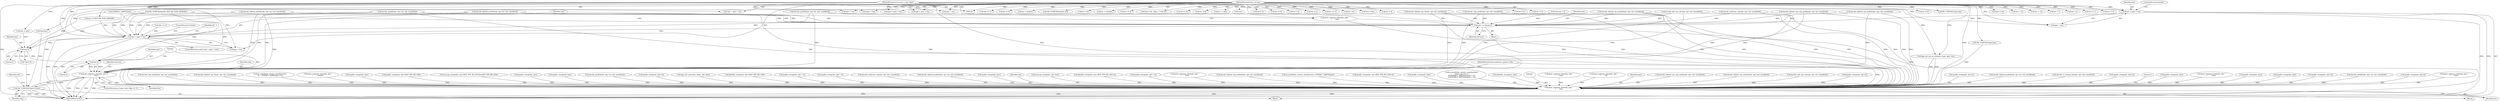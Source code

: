 digraph "0_tcpdump_13d52e9c0e7caf7e6325b0051bc90a49968be67f@integer" {
"1002119" [label="(Call,tptr = pptr + len)"];
"1000128" [label="(MethodParameterIn,const u_char *pptr)"];
"1000129" [label="(MethodParameterIn,u_int len)"];
"1002130" [label="(Call,tptr += advance)"];
"1001691" [label="(Call,tptr < pptr + len)"];
"1002091" [label="(Call,tptr-3)"];
"1002111" [label="(Call,tptr-3)"];
"1002109" [label="(Call,print_unknown_data(ndo, tptr-3, \"\n\t    \", tlen))"];
"1002089" [label="(Call,ND_TCHECK2(*(tptr-3),tlen))"];
"1002909" [label="(Call,print_unknown_data(ndo, pptr, \"\n\t    \", len))"];
"1001786" [label="(Call,decode_labeled_vpn_prefix4(ndo, tptr, buf, sizeof(buf)))"];
"1000573" [label="(Call,len % 4)"];
"1001623" [label="(Call,tptr = pptr + len)"];
"1002890" [label="(Call,print_unknown_data(ndo, pptr, \"\n\t    \", len))"];
"1000471" [label="(Call,len % 4)"];
"1001898" [label="(Call,decode_labeled_vpn_prefix6(ndo, tptr, buf, sizeof(buf)))"];
"1002058" [label="(Call,decode_multicast_vpn(ndo, tptr, buf, sizeof(buf)))"];
"1000145" [label="(Call,tlen=len)"];
"1001696" [label="(Block,)"];
"1000338" [label="(Call,len != 4)"];
"1000206" [label="(Call,tptr < pptr + len)"];
"1001858" [label="(Call,decode_labeled_prefix6(ndo, tptr, len, buf, sizeof(buf)))"];
"1001690" [label="(ControlStructure,while (tptr < pptr + len))"];
"1002026" [label="(Call,decode_mdt_vpn_nlri(ndo, tptr, buf, sizeof(buf)))"];
"1001625" [label="(Call,pptr + len)"];
"1002115" [label="(Identifier,tlen)"];
"1002298" [label="(Call,ipaddr_string(ndo, tptr+2))"];
"1002136" [label="(Call,len % 8)"];
"1002114" [label="(Literal,\"\n\t    \")"];
"1001430" [label="(Call,decode_labeled_prefix6(ndo, tptr, len, buf, sizeof(buf)))"];
"1002874" [label="(Call,ND_TCHECK2(*pptr,len))"];
"1002905" [label="(Call,ND_TCHECK2(*pptr,len))"];
"1000208" [label="(Call,pptr + len)"];
"1002126" [label="(Call,advance < 0)"];
"1002562" [label="(Call,tlen = len)"];
"1002117" [label="(Identifier,advance)"];
"1002111" [label="(Call,tptr-3)"];
"1002094" [label="(Identifier,tlen)"];
"1001294" [label="(Call,decode_rt_routing_info(ndo, tptr, buf, sizeof(buf)))"];
"1002861" [label="(Call,len > 12)"];
"1002869" [label="(Call,len -= 12)"];
"1002089" [label="(Call,ND_TCHECK2(*(tptr-3),tlen))"];
"1001703" [label="(Block,)"];
"1002688" [label="(Call,len < 2)"];
"1001994" [label="(Call,decode_labeled_vpn_clnp_prefix(ndo, tptr, buf, sizeof(buf)))"];
"1002109" [label="(Call,print_unknown_data(ndo, tptr-3, \"\n\t    \", tlen))"];
"1002461" [label="(Call,ipaddr_string(ndo, tptr+4))"];
"1002915" [label="(Literal,1)"];
"1002834" [label="(Call,len > 0)"];
"1000598" [label="(Call,ipaddr_string(ndo, tptr))"];
"1000153" [label="(Call,len != 1)"];
"1000548" [label="(Call,len != 4)"];
"1002552" [label="(Call,print_unknown_data(ndo, tptr, \"\n\t      \", tlen))"];
"1000391" [label="(Call,len == 6)"];
"1001167" [label="(Call,tptr < pptr + len)"];
"1000142" [label="(Call,tptr = pptr)"];
"1000126" [label="(MethodParameterIn,netdissect_options *ndo)"];
"1002112" [label="(Identifier,tptr)"];
"1002110" [label="(Identifier,ndo)"];
"1002113" [label="(Literal,3)"];
"1001687" [label="(Call,tptr += 3)"];
"1001706" [label="(Call,decode_prefix4(ndo, tptr, len, buf, sizeof(buf)))"];
"1000128" [label="(MethodParameterIn,const u_char *pptr)"];
"1000955" [label="(Call,ipaddr_string(ndo, tptr))"];
"1000567" [label="(Call,ipaddr_string(ndo, tptr))"];
"1002133" [label="(ControlStructure,break;)"];
"1001692" [label="(Identifier,tptr)"];
"1002093" [label="(Literal,3)"];
"1002219" [label="(Call,ipaddr_string(ndo, tptr+2))"];
"1001390" [label="(Call,decode_prefix6(ndo, tptr, len, buf, sizeof(buf)))"];
"1002131" [label="(Identifier,tptr)"];
"1000362" [label="(Call,len != 0)"];
"1001700" [label="(Identifier,af)"];
"1002482" [label="(Call,ipaddr_string(ndo, tptr+4))"];
"1001092" [label="(Call,print_unknown_data(ndo, tptr, \"\n\t    \", tlen))"];
"1001534" [label="(Call,decode_clnp_prefix(ndo, tptr, buf, sizeof(buf)))"];
"1001502" [label="(Call,decode_labeled_vpn_l2(ndo, tptr, buf, sizeof(buf)))"];
"1002237" [label="(Call,as_printf(ndo, astostr, sizeof(astostr),\n\t\t\t    EXTRACT_32BITS(tptr+2)))"];
"1002635" [label="(Call,print_unknown_data(ndo, tptr,\"\n\t      \", length))"];
"1002719" [label="(Call,len < alenlen)"];
"1002516" [label="(Call,ipaddr_string(ndo, tptr))"];
"1000815" [label="(Call,ipaddr_string(ndo, tptr+BGP_VPN_RD_LEN))"];
"1000385" [label="(Call,ND_TCHECK2(tptr[0], len))"];
"1000376" [label="(Call,len != 8)"];
"1001018" [label="(Call,isonsap_string(ndo, tptr+BGP_VPN_RD_LEN,tlen-BGP_VPN_RD_LEN))"];
"1001818" [label="(Call,decode_prefix6(ndo, tptr, len, buf, sizeof(buf)))"];
"1000767" [label="(Call,ipaddr_string(ndo, tptr))"];
"1002499" [label="(Call,ipaddr_string(ndo, tptr))"];
"1001647" [label="(Call,EXTRACT_16BITS(tptr))"];
"1002092" [label="(Identifier,tptr)"];
"1001169" [label="(Call,pptr + len)"];
"1001182" [label="(Call,decode_prefix4(ndo, tptr, len, buf, sizeof(buf)))"];
"1002731" [label="(Call,len -= alenlen)"];
"1000200" [label="(Call,bgp_attr_get_as_size(ndo, atype, pptr, len))"];
"1002913" [label="(Identifier,len)"];
"1001691" [label="(Call,tptr < pptr + len)"];
"1002090" [label="(Call,*(tptr-3))"];
"1002203" [label="(Call,ipaddr_string(ndo, tptr+4))"];
"1002800" [label="(Call,bgp_attr_print(ndo, atype, tptr, alen))"];
"1000312" [label="(Call,len != 4)"];
"1002897" [label="(Call,ndo->ndo_vflag > 1 && len)"];
"1001930" [label="(Call,decode_labeled_vpn_l2(ndo, tptr, buf, sizeof(buf)))"];
"1000909" [label="(Call,ip6addr_string(ndo, tptr+BGP_VPN_RD_LEN))"];
"1000408" [label="(Call,ipaddr_string(ndo, tptr + 2))"];
"1002091" [label="(Call,tptr-3)"];
"1002130" [label="(Call,tptr += advance)"];
"1000463" [label="(Call,ipaddr_string(ndo, tptr + 4))"];
"1001680" [label="(Call,len == BGP_MP_NLRI_MINSIZE)"];
"1001326" [label="(Call,decode_multicast_vpn(ndo, tptr, buf, sizeof(buf)))"];
"1002132" [label="(Identifier,advance)"];
"1002820" [label="(Call,len % 12)"];
"1000436" [label="(Call,len != 8)"];
"1002810" [label="(Call,len -= alen)"];
"1002103" [label="(ControlStructure,if (ndo->ndo_vflag <= 1))"];
"1001222" [label="(Call,decode_labeled_prefix4(ndo, tptr, len, buf, sizeof(buf)))"];
"1002536" [label="(Call,ipaddr_string(ndo, tptr))"];
"1000190" [label="(Call,!len)"];
"1001640" [label="(Call,ND_TCHECK2(tptr[0], BGP_MP_NLRI_MINSIZE))"];
"1002910" [label="(Identifier,ndo)"];
"1001693" [label="(Call,pptr + len)"];
"1000180" [label="(Call,len % 2)"];
"1000373" [label="(Call,len != 6)"];
"1000977" [label="(Call,isonsap_string(ndo, tptr, tlen))"];
"1000129" [label="(MethodParameterIn,u_int len)"];
"1001058" [label="(Call,ip6addr_string(ndo, tptr+BGP_VPN_RD_LEN+3))"];
"1000428" [label="(Call,ipaddr_string(ndo, tptr + 4))"];
"1000682" [label="(Call,print_unknown_data(ndo, tptr, \"\n\t    \", tlen))"];
"1002121" [label="(Call,pptr + len)"];
"1001470" [label="(Call,decode_labeled_vpn_prefix6(ndo, tptr, buf, sizeof(buf)))"];
"1001746" [label="(Call,decode_labeled_prefix4(ndo, tptr, len, buf, sizeof(buf)))"];
"1002663" [label="(Call,as_printf(ndo, astostr, sizeof(astostr), EXTRACT_32BITS(tptr)))"];
"1001038" [label="(Call,ipaddr_string(ndo, tptr+BGP_VPN_RD_LEN+4))"];
"1002120" [label="(Identifier,tptr)"];
"1002904" [label="(Block,)"];
"1000331" [label="(Call,ipaddr_string(ndo, tptr))"];
"1000258" [label="(Call,as_printf(ndo, astostr, sizeof(astostr),\n\t\t\t\tas_size == 2 ?\n\t\t\t\tEXTRACT_16BITS(&tptr[2 + i]) :\n\t\t\t\tEXTRACT_32BITS(&tptr[2 + i])))"];
"1000861" [label="(Call,ip6addr_string(ndo, tptr))"];
"1002119" [label="(Call,tptr = pptr + len)"];
"1002909" [label="(Call,print_unknown_data(ndo, pptr, \"\n\t    \", len))"];
"1002919" [label="(MethodReturn,RET)"];
"1002912" [label="(Literal,\"\n\t    \")"];
"1001962" [label="(Call,decode_clnp_prefix(ndo, tptr, buf, sizeof(buf)))"];
"1001615" [label="(Call,print_unknown_data(ndo, tptr, \"\n\t    \", tlen))"];
"1002654" [label="(Call,len < 4)"];
"1002705" [label="(Call,len -= 2)"];
"1002817" [label="(Call,len == 0)"];
"1002097" [label="(Identifier,ndo)"];
"1002124" [label="(ControlStructure,break;)"];
"1002378" [label="(Call,print_unknown_data(ndo, tptr, \"\n\t      \", 8))"];
"1002911" [label="(Identifier,pptr)"];
"1001566" [label="(Call,decode_labeled_vpn_clnp_prefix(ndo, tptr, buf, sizeof(buf)))"];
"1001262" [label="(Call,decode_labeled_vpn_prefix4(ndo, tptr, buf, sizeof(buf)))"];
"1002673" [label="(Call,len -=4)"];
"1001358" [label="(Call,decode_mdt_vpn_nlri(ndo, tptr, buf, sizeof(buf)))"];
"1002284" [label="(Call,ipaddr_string(ndo, tptr+2))"];
"1002410" [label="(Call,tlen = len)"];
"1002119" -> "1001703"  [label="AST: "];
"1002119" -> "1002121"  [label="CFG: "];
"1002120" -> "1002119"  [label="AST: "];
"1002121" -> "1002119"  [label="AST: "];
"1002124" -> "1002119"  [label="CFG: "];
"1002119" -> "1002919"  [label="DDG: "];
"1002119" -> "1002919"  [label="DDG: "];
"1000128" -> "1002119"  [label="DDG: "];
"1000129" -> "1002119"  [label="DDG: "];
"1002119" -> "1002130"  [label="DDG: "];
"1000128" -> "1000125"  [label="AST: "];
"1000128" -> "1002919"  [label="DDG: "];
"1000128" -> "1000142"  [label="DDG: "];
"1000128" -> "1000200"  [label="DDG: "];
"1000128" -> "1000206"  [label="DDG: "];
"1000128" -> "1000208"  [label="DDG: "];
"1000128" -> "1001167"  [label="DDG: "];
"1000128" -> "1001169"  [label="DDG: "];
"1000128" -> "1001623"  [label="DDG: "];
"1000128" -> "1001625"  [label="DDG: "];
"1000128" -> "1001691"  [label="DDG: "];
"1000128" -> "1001693"  [label="DDG: "];
"1000128" -> "1002121"  [label="DDG: "];
"1000128" -> "1002890"  [label="DDG: "];
"1000128" -> "1002909"  [label="DDG: "];
"1000129" -> "1000125"  [label="AST: "];
"1000129" -> "1002919"  [label="DDG: "];
"1000129" -> "1000145"  [label="DDG: "];
"1000129" -> "1000153"  [label="DDG: "];
"1000129" -> "1000180"  [label="DDG: "];
"1000129" -> "1000190"  [label="DDG: "];
"1000129" -> "1000200"  [label="DDG: "];
"1000129" -> "1000206"  [label="DDG: "];
"1000129" -> "1000208"  [label="DDG: "];
"1000129" -> "1000312"  [label="DDG: "];
"1000129" -> "1000338"  [label="DDG: "];
"1000129" -> "1000362"  [label="DDG: "];
"1000129" -> "1000373"  [label="DDG: "];
"1000129" -> "1000376"  [label="DDG: "];
"1000129" -> "1000385"  [label="DDG: "];
"1000129" -> "1000391"  [label="DDG: "];
"1000129" -> "1000436"  [label="DDG: "];
"1000129" -> "1000471"  [label="DDG: "];
"1000129" -> "1000548"  [label="DDG: "];
"1000129" -> "1000573"  [label="DDG: "];
"1000129" -> "1001167"  [label="DDG: "];
"1000129" -> "1001169"  [label="DDG: "];
"1000129" -> "1001623"  [label="DDG: "];
"1000129" -> "1001625"  [label="DDG: "];
"1000129" -> "1001680"  [label="DDG: "];
"1000129" -> "1001691"  [label="DDG: "];
"1000129" -> "1001693"  [label="DDG: "];
"1000129" -> "1002121"  [label="DDG: "];
"1000129" -> "1002136"  [label="DDG: "];
"1000129" -> "1002410"  [label="DDG: "];
"1000129" -> "1002562"  [label="DDG: "];
"1000129" -> "1002654"  [label="DDG: "];
"1000129" -> "1002673"  [label="DDG: "];
"1000129" -> "1002688"  [label="DDG: "];
"1000129" -> "1002705"  [label="DDG: "];
"1000129" -> "1002719"  [label="DDG: "];
"1000129" -> "1002731"  [label="DDG: "];
"1000129" -> "1002810"  [label="DDG: "];
"1000129" -> "1002817"  [label="DDG: "];
"1000129" -> "1002820"  [label="DDG: "];
"1000129" -> "1002834"  [label="DDG: "];
"1000129" -> "1002861"  [label="DDG: "];
"1000129" -> "1002869"  [label="DDG: "];
"1000129" -> "1002874"  [label="DDG: "];
"1000129" -> "1002890"  [label="DDG: "];
"1000129" -> "1002897"  [label="DDG: "];
"1000129" -> "1002905"  [label="DDG: "];
"1000129" -> "1002909"  [label="DDG: "];
"1002130" -> "1001696"  [label="AST: "];
"1002130" -> "1002132"  [label="CFG: "];
"1002131" -> "1002130"  [label="AST: "];
"1002132" -> "1002130"  [label="AST: "];
"1001692" -> "1002130"  [label="CFG: "];
"1002130" -> "1002919"  [label="DDG: "];
"1002130" -> "1001691"  [label="DDG: "];
"1002126" -> "1002130"  [label="DDG: "];
"1002058" -> "1002130"  [label="DDG: "];
"1001962" -> "1002130"  [label="DDG: "];
"1001706" -> "1002130"  [label="DDG: "];
"1001994" -> "1002130"  [label="DDG: "];
"1001930" -> "1002130"  [label="DDG: "];
"1001858" -> "1002130"  [label="DDG: "];
"1001786" -> "1002130"  [label="DDG: "];
"1001746" -> "1002130"  [label="DDG: "];
"1001818" -> "1002130"  [label="DDG: "];
"1002026" -> "1002130"  [label="DDG: "];
"1001898" -> "1002130"  [label="DDG: "];
"1001640" -> "1002130"  [label="DDG: "];
"1001647" -> "1002130"  [label="DDG: "];
"1001691" -> "1001690"  [label="AST: "];
"1001691" -> "1001693"  [label="CFG: "];
"1001692" -> "1001691"  [label="AST: "];
"1001693" -> "1001691"  [label="AST: "];
"1001700" -> "1001691"  [label="CFG: "];
"1002133" -> "1001691"  [label="CFG: "];
"1001691" -> "1002919"  [label="DDG: "];
"1001691" -> "1002919"  [label="DDG: "];
"1001691" -> "1002919"  [label="DDG: "];
"1001687" -> "1001691"  [label="DDG: "];
"1001640" -> "1001691"  [label="DDG: "];
"1001647" -> "1001691"  [label="DDG: "];
"1001706" -> "1001691"  [label="DDG: "];
"1001680" -> "1001691"  [label="DDG: "];
"1001858" -> "1001691"  [label="DDG: "];
"1001818" -> "1001691"  [label="DDG: "];
"1001746" -> "1001691"  [label="DDG: "];
"1001691" -> "1002091"  [label="DDG: "];
"1002091" -> "1002090"  [label="AST: "];
"1002091" -> "1002093"  [label="CFG: "];
"1002092" -> "1002091"  [label="AST: "];
"1002093" -> "1002091"  [label="AST: "];
"1002090" -> "1002091"  [label="CFG: "];
"1000142" -> "1002091"  [label="DDG: "];
"1001640" -> "1002091"  [label="DDG: "];
"1001647" -> "1002091"  [label="DDG: "];
"1002091" -> "1002111"  [label="DDG: "];
"1002111" -> "1002109"  [label="AST: "];
"1002111" -> "1002113"  [label="CFG: "];
"1002112" -> "1002111"  [label="AST: "];
"1002113" -> "1002111"  [label="AST: "];
"1002114" -> "1002111"  [label="CFG: "];
"1002111" -> "1002109"  [label="DDG: "];
"1002111" -> "1002109"  [label="DDG: "];
"1001640" -> "1002111"  [label="DDG: "];
"1001647" -> "1002111"  [label="DDG: "];
"1002109" -> "1002103"  [label="AST: "];
"1002109" -> "1002115"  [label="CFG: "];
"1002110" -> "1002109"  [label="AST: "];
"1002114" -> "1002109"  [label="AST: "];
"1002115" -> "1002109"  [label="AST: "];
"1002117" -> "1002109"  [label="CFG: "];
"1002109" -> "1002919"  [label="DDG: "];
"1002109" -> "1002919"  [label="DDG: "];
"1002109" -> "1002919"  [label="DDG: "];
"1002109" -> "1002919"  [label="DDG: "];
"1002109" -> "1002089"  [label="DDG: "];
"1001858" -> "1002109"  [label="DDG: "];
"1001818" -> "1002109"  [label="DDG: "];
"1001746" -> "1002109"  [label="DDG: "];
"1001962" -> "1002109"  [label="DDG: "];
"1001786" -> "1002109"  [label="DDG: "];
"1002058" -> "1002109"  [label="DDG: "];
"1001706" -> "1002109"  [label="DDG: "];
"1001898" -> "1002109"  [label="DDG: "];
"1002026" -> "1002109"  [label="DDG: "];
"1001930" -> "1002109"  [label="DDG: "];
"1001994" -> "1002109"  [label="DDG: "];
"1000126" -> "1002109"  [label="DDG: "];
"1002089" -> "1002109"  [label="DDG: "];
"1002109" -> "1002909"  [label="DDG: "];
"1002089" -> "1001703"  [label="AST: "];
"1002089" -> "1002094"  [label="CFG: "];
"1002090" -> "1002089"  [label="AST: "];
"1002094" -> "1002089"  [label="AST: "];
"1002097" -> "1002089"  [label="CFG: "];
"1002089" -> "1002919"  [label="DDG: "];
"1002089" -> "1002919"  [label="DDG: "];
"1002089" -> "1002919"  [label="DDG: "];
"1000145" -> "1002089"  [label="DDG: "];
"1002909" -> "1002904"  [label="AST: "];
"1002909" -> "1002913"  [label="CFG: "];
"1002910" -> "1002909"  [label="AST: "];
"1002911" -> "1002909"  [label="AST: "];
"1002912" -> "1002909"  [label="AST: "];
"1002913" -> "1002909"  [label="AST: "];
"1002915" -> "1002909"  [label="CFG: "];
"1002909" -> "1002919"  [label="DDG: "];
"1002909" -> "1002919"  [label="DDG: "];
"1002909" -> "1002919"  [label="DDG: "];
"1002909" -> "1002919"  [label="DDG: "];
"1000682" -> "1002909"  [label="DDG: "];
"1002058" -> "1002909"  [label="DDG: "];
"1001018" -> "1002909"  [label="DDG: "];
"1001706" -> "1002909"  [label="DDG: "];
"1002026" -> "1002909"  [label="DDG: "];
"1001470" -> "1002909"  [label="DDG: "];
"1002552" -> "1002909"  [label="DDG: "];
"1001390" -> "1002909"  [label="DDG: "];
"1000861" -> "1002909"  [label="DDG: "];
"1002890" -> "1002909"  [label="DDG: "];
"1002890" -> "1002909"  [label="DDG: "];
"1000258" -> "1002909"  [label="DDG: "];
"1001294" -> "1002909"  [label="DDG: "];
"1002461" -> "1002909"  [label="DDG: "];
"1001566" -> "1002909"  [label="DDG: "];
"1001222" -> "1002909"  [label="DDG: "];
"1000815" -> "1002909"  [label="DDG: "];
"1001858" -> "1002909"  [label="DDG: "];
"1001818" -> "1002909"  [label="DDG: "];
"1000200" -> "1002909"  [label="DDG: "];
"1000200" -> "1002909"  [label="DDG: "];
"1000598" -> "1002909"  [label="DDG: "];
"1001746" -> "1002909"  [label="DDG: "];
"1002284" -> "1002909"  [label="DDG: "];
"1001534" -> "1002909"  [label="DDG: "];
"1002482" -> "1002909"  [label="DDG: "];
"1000567" -> "1002909"  [label="DDG: "];
"1001962" -> "1002909"  [label="DDG: "];
"1002219" -> "1002909"  [label="DDG: "];
"1000408" -> "1002909"  [label="DDG: "];
"1002663" -> "1002909"  [label="DDG: "];
"1002635" -> "1002909"  [label="DDG: "];
"1001358" -> "1002909"  [label="DDG: "];
"1001786" -> "1002909"  [label="DDG: "];
"1002203" -> "1002909"  [label="DDG: "];
"1001262" -> "1002909"  [label="DDG: "];
"1000331" -> "1002909"  [label="DDG: "];
"1002536" -> "1002909"  [label="DDG: "];
"1001898" -> "1002909"  [label="DDG: "];
"1002499" -> "1002909"  [label="DDG: "];
"1002298" -> "1002909"  [label="DDG: "];
"1001615" -> "1002909"  [label="DDG: "];
"1001182" -> "1002909"  [label="DDG: "];
"1002378" -> "1002909"  [label="DDG: "];
"1000909" -> "1002909"  [label="DDG: "];
"1000463" -> "1002909"  [label="DDG: "];
"1002516" -> "1002909"  [label="DDG: "];
"1002237" -> "1002909"  [label="DDG: "];
"1001092" -> "1002909"  [label="DDG: "];
"1002800" -> "1002909"  [label="DDG: "];
"1001930" -> "1002909"  [label="DDG: "];
"1001058" -> "1002909"  [label="DDG: "];
"1001326" -> "1002909"  [label="DDG: "];
"1000977" -> "1002909"  [label="DDG: "];
"1000955" -> "1002909"  [label="DDG: "];
"1000428" -> "1002909"  [label="DDG: "];
"1001994" -> "1002909"  [label="DDG: "];
"1000767" -> "1002909"  [label="DDG: "];
"1001038" -> "1002909"  [label="DDG: "];
"1001430" -> "1002909"  [label="DDG: "];
"1001502" -> "1002909"  [label="DDG: "];
"1000126" -> "1002909"  [label="DDG: "];
"1002905" -> "1002909"  [label="DDG: "];
}
